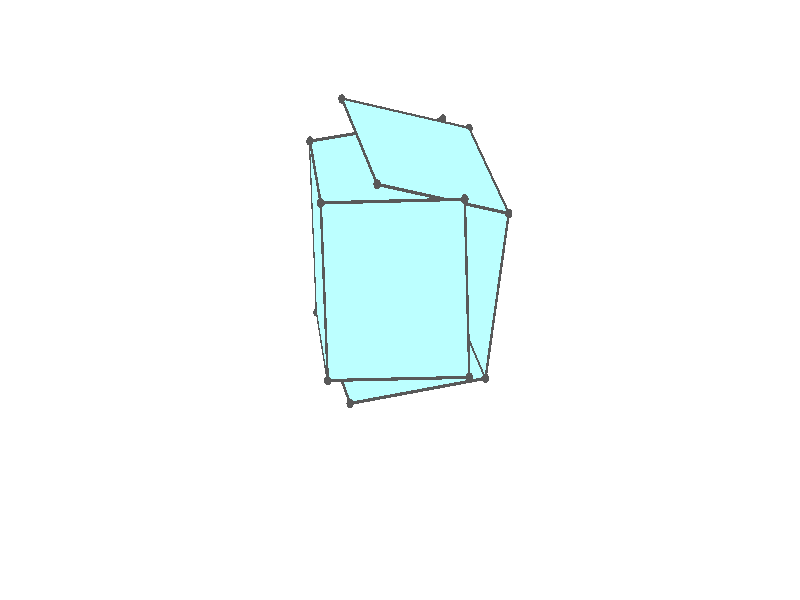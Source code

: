 #version 3.7;
global_settings{assumed_gamma 1.0}
camera{perspective location <18.750000000000000000000000, 10.825317547305481014063844, 12.499999999999996447286321> right <0.133333333333333331482962, -0.230940107675850353485814, -0.000000000000000000000000> up <-0.064951905283832905846353, -0.037499999999999998612221, 0.129903810567665811692706> direction <0.750000000000000111022302, 0.433012701892219298294151, 0.499999999999999944488849> sky <-0.433012701892219298294151, -0.249999999999999944488849, 0.866025403784438707610605> look_at <18.000000000000000000000000, 10.392304845413262270881205, 11.999999999999996447286321>}
light_source{<18.750000000000000000000000, 10.825317547305481014063844, 12.499999999999996447286321> rgb<1.0,1.0,1.0>}
background{rgb<1,1,1>}
union{union{object{union{sphere{<0.000000000000000049995996, 0.816496580927725923437777, -0.325160162803328989244989>,0.029999999999999998889777}sphere{<-0.816496580927725923437777, 0.000000000000000099991992, -0.325160162803328989244989>,0.029999999999999998889777}sphere{<-0.000000000000000149987989, -0.816496580927725923437777, -0.325160162803328989244989>,0.029999999999999998889777}sphere{<0.816496580927725923437777, -0.000000000000000199983985, -0.325160162803328989244989>,0.029999999999999998889777}} pigment{rgb<0.1,0.1,0.1>}}object{union{cylinder{<0.000000000000000049995996, 0.816496580927725923437777, -0.325160162803328989244989>,<-0.816496580927725923437777, 0.000000000000000099991992, -0.325160162803328989244989>,0.010000000000000000208167}cylinder{<-0.816496580927725923437777, 0.000000000000000099991992, -0.325160162803328989244989>,<-0.000000000000000149987989, -0.816496580927725923437777, -0.325160162803328989244989>,0.010000000000000000208167}cylinder{<-0.000000000000000149987989, -0.816496580927725923437777, -0.325160162803328989244989>,<0.816496580927725923437777, -0.000000000000000199983985, -0.325160162803328989244989>,0.010000000000000000208167}cylinder{<0.816496580927725923437777, -0.000000000000000199983985, -0.325160162803328989244989>,<0.000000000000000049995996, 0.816496580927725923437777, -0.325160162803328989244989>,0.010000000000000000208167}} pigment{rgb<0.1,0.1,0.1>}}object{polygon{4.000000000000000000000000,<0.000000000000000049995996, 0.816496580927725923437777, -0.325160162803328989244989>,<-0.816496580927725923437777, 0.000000000000000099991992, -0.325160162803328989244989>,<-0.000000000000000149987989, -0.816496580927725923437777, -0.325160162803328989244989>,<0.816496580927725923437777, -0.000000000000000199983985, -0.325160162803328989244989>} pigment{rgbft<0.5,1.0,1.0,0.1,0.1>}}}union{object{union{sphere{<0.000000000000000083266727, 0.816496580927726367526986, -0.325160162803329044756140>,0.029999999999999998889777}sphere{<-0.816496580927726034460079, -0.000000000000000083266727, -0.325160162803329044756140>,0.029999999999999998889777}sphere{<-0.943231478781952015211232, 0.126734897854225397884065, 0.815545699663017487068828>,0.029999999999999998889777}sphere{<-0.126734897854225952995577, 0.943231478781951793166627, 0.815545699663017598091130>,0.029999999999999998889777}} pigment{rgb<0.1,0.1,0.1>}}object{union{cylinder{<0.000000000000000083266727, 0.816496580927726367526986, -0.325160162803329044756140>,<-0.816496580927726034460079, -0.000000000000000083266727, -0.325160162803329044756140>,0.010000000000000000208167}cylinder{<-0.816496580927726034460079, -0.000000000000000083266727, -0.325160162803329044756140>,<-0.943231478781952015211232, 0.126734897854225397884065, 0.815545699663017487068828>,0.010000000000000000208167}cylinder{<-0.943231478781952015211232, 0.126734897854225397884065, 0.815545699663017487068828>,<-0.126734897854225952995577, 0.943231478781951793166627, 0.815545699663017598091130>,0.010000000000000000208167}cylinder{<-0.126734897854225952995577, 0.943231478781951793166627, 0.815545699663017598091130>,<0.000000000000000083266727, 0.816496580927726367526986, -0.325160162803329044756140>,0.010000000000000000208167}} pigment{rgb<0.1,0.1,0.1>}}object{polygon{4.000000000000000000000000,<0.000000000000000083266727, 0.816496580927726367526986, -0.325160162803329044756140>,<-0.816496580927726034460079, -0.000000000000000083266727, -0.325160162803329044756140>,<-0.943231478781952015211232, 0.126734897854225397884065, 0.815545699663017487068828>,<-0.126734897854225952995577, 0.943231478781951793166627, 0.815545699663017598091130>} pigment{rgbft<0.5,1.0,1.0,0.1,0.1>}}}union{object{union{sphere{<0.650418629570763018321600, 0.166077951356963515738840, 1.169661673540403512561170>,0.029999999999999998889777}sphere{<-0.166077951356963293694236, -0.650418629570762907299297, 1.169661673540403290516565>,0.029999999999999998889777}sphere{<-0.943231478781952015211232, 0.126734897854225259106187, 0.815545699663017487068828>,0.029999999999999998889777}sphere{<-0.126734897854225869728850, 0.943231478781951793166627, 0.815545699663017709113433>,0.029999999999999998889777}} pigment{rgb<0.1,0.1,0.1>}}object{union{cylinder{<0.650418629570763018321600, 0.166077951356963515738840, 1.169661673540403512561170>,<-0.166077951356963293694236, -0.650418629570762907299297, 1.169661673540403290516565>,0.010000000000000000208167}cylinder{<-0.166077951356963293694236, -0.650418629570762907299297, 1.169661673540403290516565>,<-0.943231478781952015211232, 0.126734897854225259106187, 0.815545699663017487068828>,0.010000000000000000208167}cylinder{<-0.943231478781952015211232, 0.126734897854225259106187, 0.815545699663017487068828>,<-0.126734897854225869728850, 0.943231478781951793166627, 0.815545699663017709113433>,0.010000000000000000208167}cylinder{<-0.126734897854225869728850, 0.943231478781951793166627, 0.815545699663017709113433>,<0.650418629570763018321600, 0.166077951356963515738840, 1.169661673540403512561170>,0.010000000000000000208167}} pigment{rgb<0.1,0.1,0.1>}}object{polygon{4.000000000000000000000000,<0.650418629570763018321600, 0.166077951356963515738840, 1.169661673540403512561170>,<-0.166077951356963293694236, -0.650418629570762907299297, 1.169661673540403290516565>,<-0.943231478781952015211232, 0.126734897854225259106187, 0.815545699663017487068828>,<-0.126734897854225869728850, 0.943231478781951793166627, 0.815545699663017709113433>} pigment{rgbft<0.5,1.0,1.0,0.1,0.1>}}}union{object{union{sphere{<-0.943231478781951904188929, -0.126734897854225841973275, 0.815545699663017265024223>,0.029999999999999998889777}sphere{<-0.816496580927726034460079, 0.000000000000000138777878, -0.325160162803328822711535>,0.029999999999999998889777}sphere{<0.000000000000000083266727, -0.816496580927726034460079, -0.325160162803329266800745>,0.029999999999999998889777}sphere{<-0.126734897854225675439821, -0.943231478781952015211232, 0.815545699663016931957316>,0.029999999999999998889777}} pigment{rgb<0.1,0.1,0.1>}}object{union{cylinder{<-0.943231478781951904188929, -0.126734897854225841973275, 0.815545699663017265024223>,<-0.816496580927726034460079, 0.000000000000000138777878, -0.325160162803328822711535>,0.010000000000000000208167}cylinder{<-0.816496580927726034460079, 0.000000000000000138777878, -0.325160162803328822711535>,<0.000000000000000083266727, -0.816496580927726034460079, -0.325160162803329266800745>,0.010000000000000000208167}cylinder{<0.000000000000000083266727, -0.816496580927726034460079, -0.325160162803329266800745>,<-0.126734897854225675439821, -0.943231478781952015211232, 0.815545699663016931957316>,0.010000000000000000208167}cylinder{<-0.126734897854225675439821, -0.943231478781952015211232, 0.815545699663016931957316>,<-0.943231478781951904188929, -0.126734897854225841973275, 0.815545699663017265024223>,0.010000000000000000208167}} pigment{rgb<0.1,0.1,0.1>}}object{polygon{4.000000000000000000000000,<-0.943231478781951904188929, -0.126734897854225841973275, 0.815545699663017265024223>,<-0.816496580927726034460079, 0.000000000000000138777878, -0.325160162803328822711535>,<0.000000000000000083266727, -0.816496580927726034460079, -0.325160162803329266800745>,<-0.126734897854225675439821, -0.943231478781952015211232, 0.815545699663016931957316>} pigment{rgbft<0.5,1.0,1.0,0.1,0.1>}}}union{object{union{sphere{<0.796825054176357294721811, -0.273141322459820423684818, 0.992603686601710721859604>,0.029999999999999998889777}sphere{<0.923559952030583053428359, -0.146406424605594331911362, -0.148102175864635809965364>,0.029999999999999998889777}sphere{<0.000000000000000124900090, -0.816496580927726034460079, -0.325160162803329488845350>,0.029999999999999998889777}sphere{<-0.126734897854225730950972, -0.943231478781952015211232, 0.815545699663017042979618>,0.029999999999999998889777}} pigment{rgb<0.1,0.1,0.1>}}object{union{cylinder{<0.796825054176357294721811, -0.273141322459820423684818, 0.992603686601710721859604>,<0.923559952030583053428359, -0.146406424605594331911362, -0.148102175864635809965364>,0.010000000000000000208167}cylinder{<0.923559952030583053428359, -0.146406424605594331911362, -0.148102175864635809965364>,<0.000000000000000124900090, -0.816496580927726034460079, -0.325160162803329488845350>,0.010000000000000000208167}cylinder{<0.000000000000000124900090, -0.816496580927726034460079, -0.325160162803329488845350>,<-0.126734897854225730950972, -0.943231478781952015211232, 0.815545699663017042979618>,0.010000000000000000208167}cylinder{<-0.126734897854225730950972, -0.943231478781952015211232, 0.815545699663017042979618>,<0.796825054176357294721811, -0.273141322459820423684818, 0.992603686601710721859604>,0.010000000000000000208167}} pigment{rgb<0.1,0.1,0.1>}}object{polygon{4.000000000000000000000000,<0.796825054176357294721811, -0.273141322459820423684818, 0.992603686601710721859604>,<0.923559952030583053428359, -0.146406424605594331911362, -0.148102175864635809965364>,<0.000000000000000124900090, -0.816496580927726034460079, -0.325160162803329488845350>,<-0.126734897854225730950972, -0.943231478781952015211232, 0.815545699663017042979618>} pigment{rgbft<0.5,1.0,1.0,0.1,0.1>}}}union{object{union{sphere{<0.796825054176357183699508, -0.273141322459820479195969, 0.992603686601710721859604>,0.029999999999999998889777}sphere{<0.923559952030582942406056, -0.146406424605594331911362, -0.148102175864635782209788>,0.029999999999999998889777}sphere{<0.393769473533456371150407, 0.878110151747255485155108, -0.093137032315709328278430>,0.029999999999999998889777}sphere{<0.267034575679230501421557, 0.751375253893029393381653, 1.047568830150637175790962>,0.029999999999999998889777}} pigment{rgb<0.1,0.1,0.1>}}object{union{cylinder{<0.796825054176357183699508, -0.273141322459820479195969, 0.992603686601710721859604>,<0.923559952030582942406056, -0.146406424605594331911362, -0.148102175864635782209788>,0.010000000000000000208167}cylinder{<0.923559952030582942406056, -0.146406424605594331911362, -0.148102175864635782209788>,<0.393769473533456371150407, 0.878110151747255485155108, -0.093137032315709328278430>,0.010000000000000000208167}cylinder{<0.393769473533456371150407, 0.878110151747255485155108, -0.093137032315709328278430>,<0.267034575679230501421557, 0.751375253893029393381653, 1.047568830150637175790962>,0.010000000000000000208167}cylinder{<0.267034575679230501421557, 0.751375253893029393381653, 1.047568830150637175790962>,<0.796825054176357183699508, -0.273141322459820479195969, 0.992603686601710721859604>,0.010000000000000000208167}} pigment{rgb<0.1,0.1,0.1>}}object{polygon{4.000000000000000000000000,<0.796825054176357183699508, -0.273141322459820479195969, 0.992603686601710721859604>,<0.923559952030582942406056, -0.146406424605594331911362, -0.148102175864635782209788>,<0.393769473533456371150407, 0.878110151747255485155108, -0.093137032315709328278430>,<0.267034575679230501421557, 0.751375253893029393381653, 1.047568830150637175790962>} pigment{rgbft<0.5,1.0,1.0,0.1,0.1>}}}}

